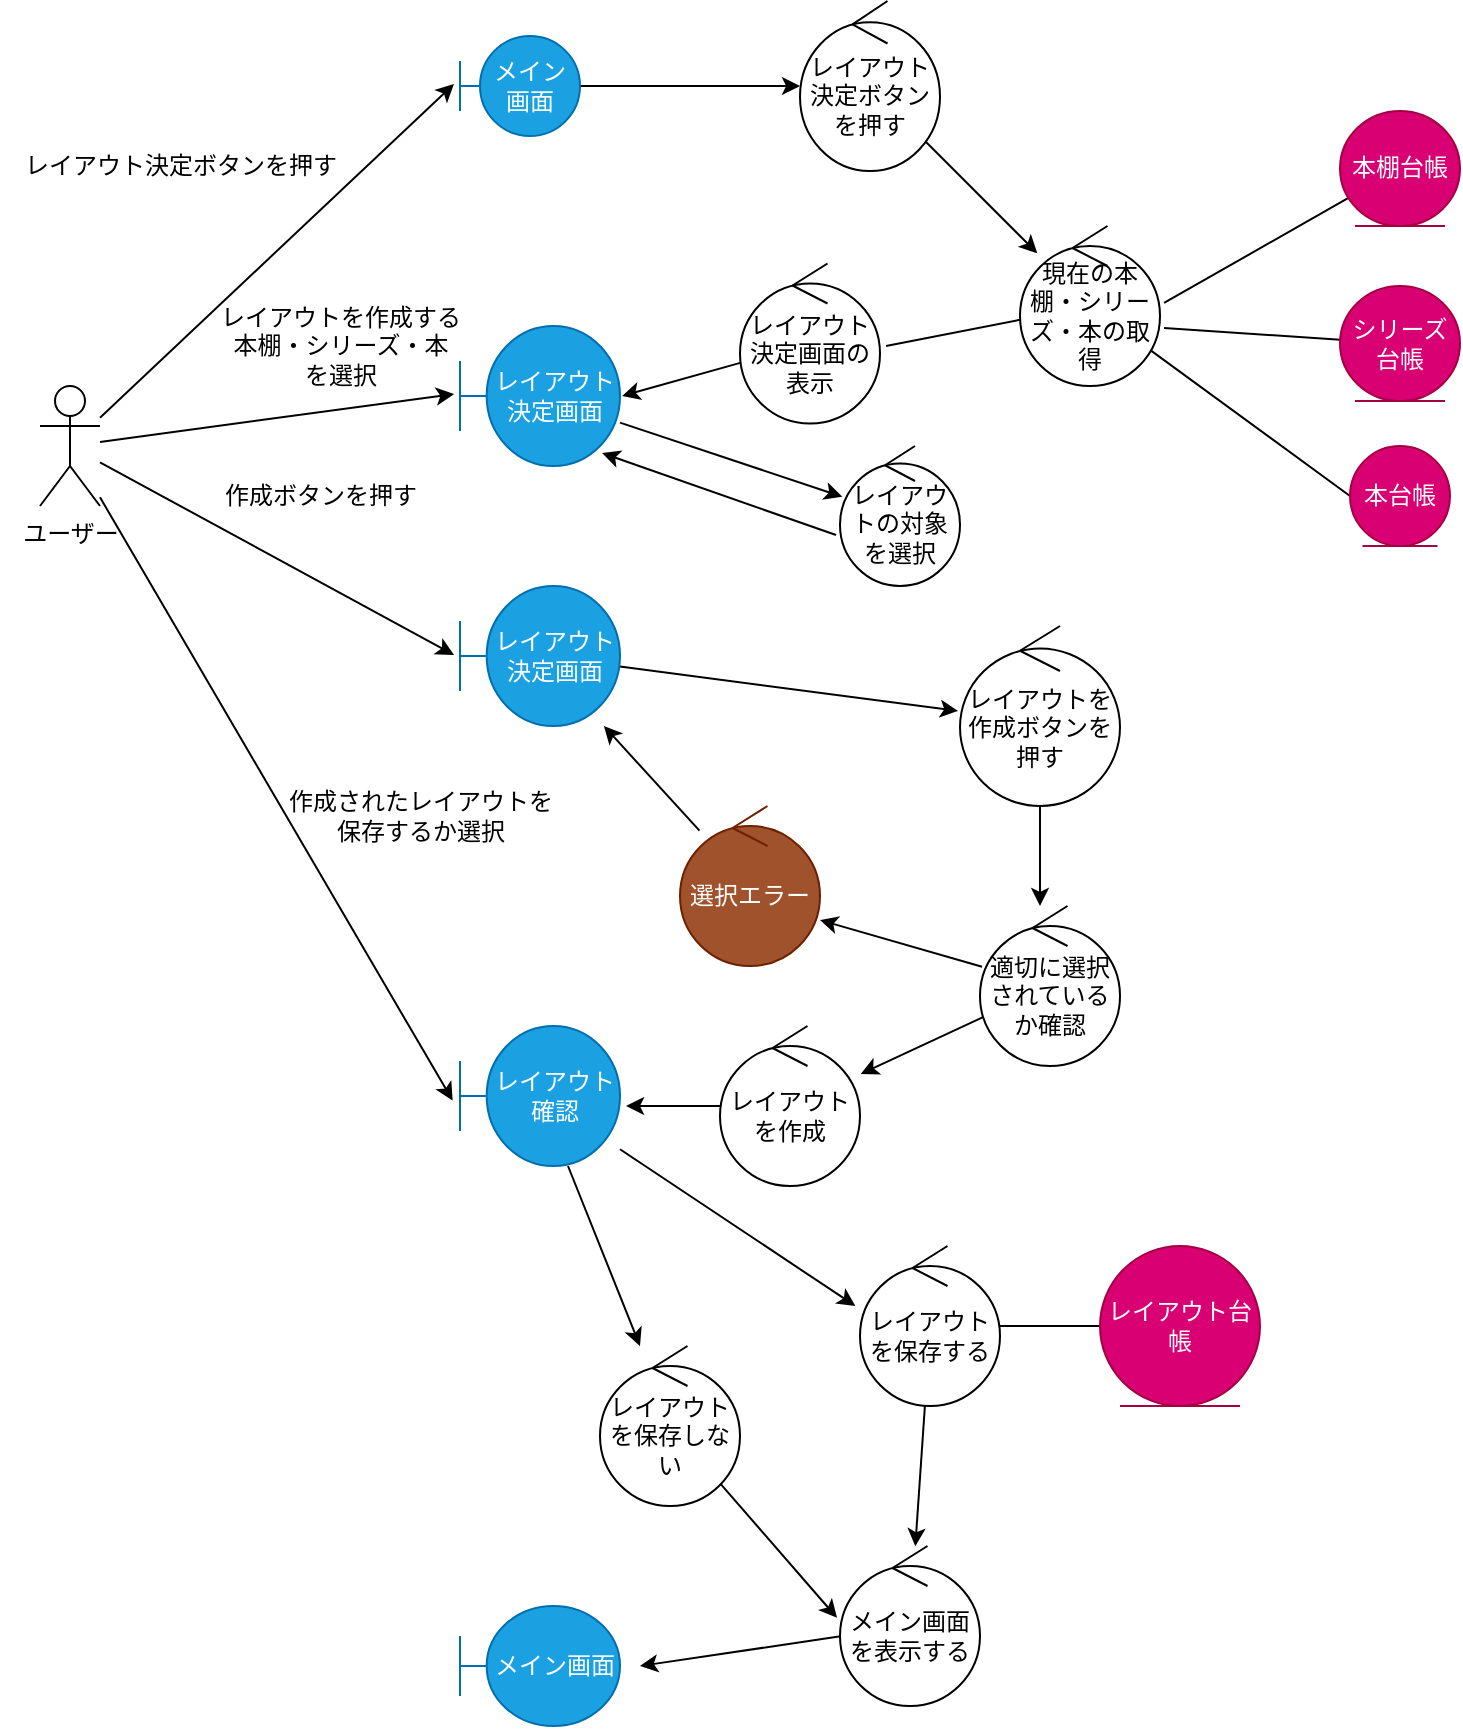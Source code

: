 <mxfile version="20.0.4" type="embed">
    <diagram id="2BZwo8yJzAwSgIiJXTIK" name="ページ1">
        <mxGraphModel dx="1590" dy="1167" grid="1" gridSize="10" guides="1" tooltips="1" connect="1" arrows="1" fold="1" page="1" pageScale="1" pageWidth="827" pageHeight="1169" math="0" shadow="0">
            <root>
                <mxCell id="0"/>
                <mxCell id="1" parent="0"/>
                <mxCell id="19" style="edgeStyle=none;html=1;entryX=-0.05;entryY=0.48;entryDx=0;entryDy=0;entryPerimeter=0;endArrow=classic;endFill=1;" parent="1" source="2" target="3" edge="1">
                    <mxGeometry relative="1" as="geometry"/>
                </mxCell>
                <mxCell id="20" style="edgeStyle=none;html=1;entryX=-0.037;entryY=0.486;entryDx=0;entryDy=0;entryPerimeter=0;endArrow=classic;endFill=1;" parent="1" source="2" target="17" edge="1">
                    <mxGeometry relative="1" as="geometry"/>
                </mxCell>
                <mxCell id="29" style="edgeStyle=none;html=1;entryX=-0.037;entryY=0.493;entryDx=0;entryDy=0;entryPerimeter=0;endArrow=classic;endFill=1;" parent="1" source="2" target="28" edge="1">
                    <mxGeometry relative="1" as="geometry"/>
                </mxCell>
                <mxCell id="42" style="edgeStyle=none;html=1;entryX=-0.046;entryY=0.533;entryDx=0;entryDy=0;entryPerimeter=0;endArrow=classic;endFill=1;" parent="1" source="2" target="41" edge="1">
                    <mxGeometry relative="1" as="geometry"/>
                </mxCell>
                <mxCell id="2" value="ユーザー" style="shape=umlActor;verticalLabelPosition=bottom;verticalAlign=top;html=1;" parent="1" vertex="1">
                    <mxGeometry x="70" y="390" width="30" height="60" as="geometry"/>
                </mxCell>
                <mxCell id="5" style="edgeStyle=none;html=1;" parent="1" source="3" target="4" edge="1">
                    <mxGeometry relative="1" as="geometry"/>
                </mxCell>
                <mxCell id="3" value="メイン&lt;br&gt;画面" style="shape=umlBoundary;whiteSpace=wrap;html=1;fillColor=#1ba1e2;fontColor=#ffffff;strokeColor=#006EAF;" parent="1" vertex="1">
                    <mxGeometry x="280" y="215" width="60" height="50" as="geometry"/>
                </mxCell>
                <mxCell id="9" style="edgeStyle=none;html=1;" parent="1" source="4" target="6" edge="1">
                    <mxGeometry relative="1" as="geometry"/>
                </mxCell>
                <mxCell id="4" value="レイアウト決定ボタンを押す" style="ellipse;shape=umlControl;whiteSpace=wrap;html=1;" parent="1" vertex="1">
                    <mxGeometry x="450" y="197.5" width="70" height="85" as="geometry"/>
                </mxCell>
                <mxCell id="14" style="edgeStyle=none;html=1;entryX=0;entryY=0.5;entryDx=0;entryDy=0;endArrow=none;endFill=0;" parent="1" source="6" target="12" edge="1">
                    <mxGeometry relative="1" as="geometry"/>
                </mxCell>
                <mxCell id="16" style="edgeStyle=none;html=1;entryX=1.043;entryY=0.516;entryDx=0;entryDy=0;entryPerimeter=0;endArrow=none;endFill=0;" parent="1" source="6" target="15" edge="1">
                    <mxGeometry relative="1" as="geometry"/>
                </mxCell>
                <mxCell id="6" value="現在の本棚・シリーズ・本の取得" style="ellipse;shape=umlControl;whiteSpace=wrap;html=1;" parent="1" vertex="1">
                    <mxGeometry x="560" y="310" width="70" height="80" as="geometry"/>
                </mxCell>
                <mxCell id="10" style="edgeStyle=none;html=1;entryX=1.029;entryY=0.481;entryDx=0;entryDy=0;entryPerimeter=0;endArrow=none;endFill=0;" parent="1" source="7" target="6" edge="1">
                    <mxGeometry relative="1" as="geometry"/>
                </mxCell>
                <mxCell id="7" value="本棚台帳" style="ellipse;shape=umlEntity;whiteSpace=wrap;html=1;fillColor=#d80073;fontColor=#ffffff;strokeColor=#A50040;" parent="1" vertex="1">
                    <mxGeometry x="720" y="252.5" width="60" height="57.5" as="geometry"/>
                </mxCell>
                <mxCell id="11" style="edgeStyle=none;html=1;entryX=1.029;entryY=0.638;entryDx=0;entryDy=0;entryPerimeter=0;endArrow=none;endFill=0;" parent="1" source="8" target="6" edge="1">
                    <mxGeometry relative="1" as="geometry"/>
                </mxCell>
                <mxCell id="8" value="シリーズ台帳" style="ellipse;shape=umlEntity;whiteSpace=wrap;html=1;fillColor=#d80073;fontColor=#ffffff;strokeColor=#A50040;" parent="1" vertex="1">
                    <mxGeometry x="720" y="340" width="60" height="57.5" as="geometry"/>
                </mxCell>
                <mxCell id="12" value="本台帳" style="ellipse;shape=umlEntity;whiteSpace=wrap;html=1;fillColor=#d80073;fontColor=#ffffff;strokeColor=#A50040;" parent="1" vertex="1">
                    <mxGeometry x="725" y="420" width="50" height="50" as="geometry"/>
                </mxCell>
                <mxCell id="18" style="edgeStyle=none;html=1;entryX=1.013;entryY=0.5;entryDx=0;entryDy=0;entryPerimeter=0;endArrow=classic;endFill=1;" parent="1" source="15" target="17" edge="1">
                    <mxGeometry relative="1" as="geometry"/>
                </mxCell>
                <mxCell id="15" value="レイアウト決定画面の表示" style="ellipse;shape=umlControl;whiteSpace=wrap;html=1;" parent="1" vertex="1">
                    <mxGeometry x="420" y="328.75" width="70" height="80" as="geometry"/>
                </mxCell>
                <mxCell id="25" style="edgeStyle=none;html=1;endArrow=classic;endFill=1;" parent="1" source="17" target="24" edge="1">
                    <mxGeometry relative="1" as="geometry"/>
                </mxCell>
                <mxCell id="17" value="レイアウト決定画面" style="shape=umlBoundary;whiteSpace=wrap;html=1;fillColor=#1ba1e2;fontColor=#ffffff;strokeColor=#006EAF;" parent="1" vertex="1">
                    <mxGeometry x="280" y="360" width="80" height="70" as="geometry"/>
                </mxCell>
                <mxCell id="21" value="レイアウト決定ボタンを押す" style="text;html=1;align=center;verticalAlign=middle;resizable=0;points=[];autosize=1;strokeColor=none;fillColor=none;" parent="1" vertex="1">
                    <mxGeometry x="50" y="265" width="180" height="30" as="geometry"/>
                </mxCell>
                <mxCell id="22" value="レイアウトを作成する&lt;br&gt;本棚・シリーズ・本&lt;br&gt;を選択" style="text;html=1;align=center;verticalAlign=middle;resizable=0;points=[];autosize=1;strokeColor=none;fillColor=none;" parent="1" vertex="1">
                    <mxGeometry x="150" y="340" width="140" height="60" as="geometry"/>
                </mxCell>
                <mxCell id="27" style="edgeStyle=none;html=1;entryX=0.888;entryY=0.907;entryDx=0;entryDy=0;entryPerimeter=0;endArrow=classic;endFill=1;exitX=-0.033;exitY=0.636;exitDx=0;exitDy=0;exitPerimeter=0;" parent="1" source="24" target="17" edge="1">
                    <mxGeometry relative="1" as="geometry"/>
                </mxCell>
                <mxCell id="24" value="レイアウトの対象を選択" style="ellipse;shape=umlControl;whiteSpace=wrap;html=1;" parent="1" vertex="1">
                    <mxGeometry x="470" y="420" width="60" height="70" as="geometry"/>
                </mxCell>
                <mxCell id="32" style="edgeStyle=none;html=1;entryX=-0.012;entryY=0.472;entryDx=0;entryDy=0;entryPerimeter=0;endArrow=classic;endFill=1;" parent="1" source="28" target="31" edge="1">
                    <mxGeometry relative="1" as="geometry"/>
                </mxCell>
                <mxCell id="28" value="レイアウト決定画面" style="shape=umlBoundary;whiteSpace=wrap;html=1;fillColor=#1ba1e2;fontColor=#ffffff;strokeColor=#006EAF;" parent="1" vertex="1">
                    <mxGeometry x="280" y="490" width="80" height="70" as="geometry"/>
                </mxCell>
                <mxCell id="30" value="作成ボタンを押す" style="text;html=1;align=center;verticalAlign=middle;resizable=0;points=[];autosize=1;strokeColor=none;fillColor=none;" parent="1" vertex="1">
                    <mxGeometry x="150" y="430" width="120" height="30" as="geometry"/>
                </mxCell>
                <mxCell id="34" style="edgeStyle=none;html=1;endArrow=classic;endFill=1;" parent="1" source="31" edge="1">
                    <mxGeometry relative="1" as="geometry">
                        <mxPoint x="570" y="650" as="targetPoint"/>
                    </mxGeometry>
                </mxCell>
                <mxCell id="31" value="レイアウトを作成ボタンを押す" style="ellipse;shape=umlControl;whiteSpace=wrap;html=1;" parent="1" vertex="1">
                    <mxGeometry x="530" y="510" width="80" height="90" as="geometry"/>
                </mxCell>
                <mxCell id="37" style="edgeStyle=none;html=1;entryX=1;entryY=0.713;entryDx=0;entryDy=0;entryPerimeter=0;endArrow=classic;endFill=1;" parent="1" source="33" target="36" edge="1">
                    <mxGeometry relative="1" as="geometry"/>
                </mxCell>
                <mxCell id="40" style="edgeStyle=none;html=1;entryX=1.005;entryY=0.3;entryDx=0;entryDy=0;entryPerimeter=0;endArrow=classic;endFill=1;" parent="1" source="33" target="39" edge="1">
                    <mxGeometry relative="1" as="geometry"/>
                </mxCell>
                <mxCell id="33" value="適切に選択されているか確認" style="ellipse;shape=umlControl;whiteSpace=wrap;html=1;" parent="1" vertex="1">
                    <mxGeometry x="540" y="650" width="70" height="80" as="geometry"/>
                </mxCell>
                <mxCell id="38" style="edgeStyle=none;html=1;endArrow=classic;endFill=1;" parent="1" source="36" target="28" edge="1">
                    <mxGeometry relative="1" as="geometry"/>
                </mxCell>
                <mxCell id="36" value="選択エラー" style="ellipse;shape=umlControl;whiteSpace=wrap;html=1;fillColor=#a0522d;fontColor=#ffffff;strokeColor=#6D1F00;" parent="1" vertex="1">
                    <mxGeometry x="390" y="600" width="70" height="80" as="geometry"/>
                </mxCell>
                <mxCell id="43" style="edgeStyle=none;html=1;entryX=1.038;entryY=0.571;entryDx=0;entryDy=0;entryPerimeter=0;endArrow=classic;endFill=1;" parent="1" source="39" target="41" edge="1">
                    <mxGeometry relative="1" as="geometry"/>
                </mxCell>
                <mxCell id="39" value="レイアウトを作成" style="ellipse;shape=umlControl;whiteSpace=wrap;html=1;" parent="1" vertex="1">
                    <mxGeometry x="410" y="710" width="70" height="80" as="geometry"/>
                </mxCell>
                <mxCell id="50" style="edgeStyle=none;html=1;entryX=-0.033;entryY=0.375;entryDx=0;entryDy=0;entryPerimeter=0;endArrow=classic;endFill=1;" parent="1" source="41" target="45" edge="1">
                    <mxGeometry relative="1" as="geometry"/>
                </mxCell>
                <mxCell id="51" style="edgeStyle=none;html=1;endArrow=classic;endFill=1;" parent="1" source="41" edge="1">
                    <mxGeometry relative="1" as="geometry">
                        <mxPoint x="370" y="870" as="targetPoint"/>
                    </mxGeometry>
                </mxCell>
                <mxCell id="41" value="レイアウト確認" style="shape=umlBoundary;whiteSpace=wrap;html=1;fillColor=#1ba1e2;fontColor=#ffffff;strokeColor=#006EAF;" parent="1" vertex="1">
                    <mxGeometry x="280" y="710" width="80" height="70" as="geometry"/>
                </mxCell>
                <mxCell id="44" value="作成されたレイアウトを&lt;br&gt;保存するか選択" style="text;html=1;align=center;verticalAlign=middle;resizable=0;points=[];autosize=1;strokeColor=none;fillColor=none;rotation=0;" parent="1" vertex="1">
                    <mxGeometry x="180" y="585" width="160" height="40" as="geometry"/>
                </mxCell>
                <mxCell id="49" style="edgeStyle=none;html=1;entryX=0;entryY=0.5;entryDx=0;entryDy=0;endArrow=none;endFill=0;" parent="1" source="45" target="47" edge="1">
                    <mxGeometry relative="1" as="geometry"/>
                </mxCell>
                <mxCell id="54" style="edgeStyle=none;html=1;endArrow=classic;endFill=1;" parent="1" source="45" target="52" edge="1">
                    <mxGeometry relative="1" as="geometry"/>
                </mxCell>
                <mxCell id="45" value="レイアウトを保存する" style="ellipse;shape=umlControl;whiteSpace=wrap;html=1;" parent="1" vertex="1">
                    <mxGeometry x="480" y="820" width="70" height="80" as="geometry"/>
                </mxCell>
                <mxCell id="53" style="edgeStyle=none;html=1;entryX=-0.021;entryY=0.449;entryDx=0;entryDy=0;entryPerimeter=0;endArrow=classic;endFill=1;" parent="1" source="46" target="52" edge="1">
                    <mxGeometry relative="1" as="geometry"/>
                </mxCell>
                <mxCell id="46" value="レイアウトを保存しない" style="ellipse;shape=umlControl;whiteSpace=wrap;html=1;" parent="1" vertex="1">
                    <mxGeometry x="350" y="870" width="70" height="80" as="geometry"/>
                </mxCell>
                <mxCell id="47" value="レイアウト台帳" style="ellipse;shape=umlEntity;whiteSpace=wrap;html=1;fillColor=#d80073;fontColor=#ffffff;strokeColor=#A50040;" parent="1" vertex="1">
                    <mxGeometry x="600" y="820" width="80" height="80" as="geometry"/>
                </mxCell>
                <mxCell id="56" style="edgeStyle=none;html=1;endArrow=classic;endFill=1;" parent="1" source="52" edge="1">
                    <mxGeometry relative="1" as="geometry">
                        <mxPoint x="370" y="1030.0" as="targetPoint"/>
                    </mxGeometry>
                </mxCell>
                <mxCell id="52" value="メイン画面を表示する" style="ellipse;shape=umlControl;whiteSpace=wrap;html=1;" parent="1" vertex="1">
                    <mxGeometry x="470" y="970" width="70" height="80" as="geometry"/>
                </mxCell>
                <mxCell id="55" value="メイン画面" style="shape=umlBoundary;whiteSpace=wrap;html=1;fillColor=#1ba1e2;fontColor=#ffffff;strokeColor=#006EAF;" parent="1" vertex="1">
                    <mxGeometry x="280" y="1000" width="80" height="60" as="geometry"/>
                </mxCell>
            </root>
        </mxGraphModel>
    </diagram>
</mxfile>